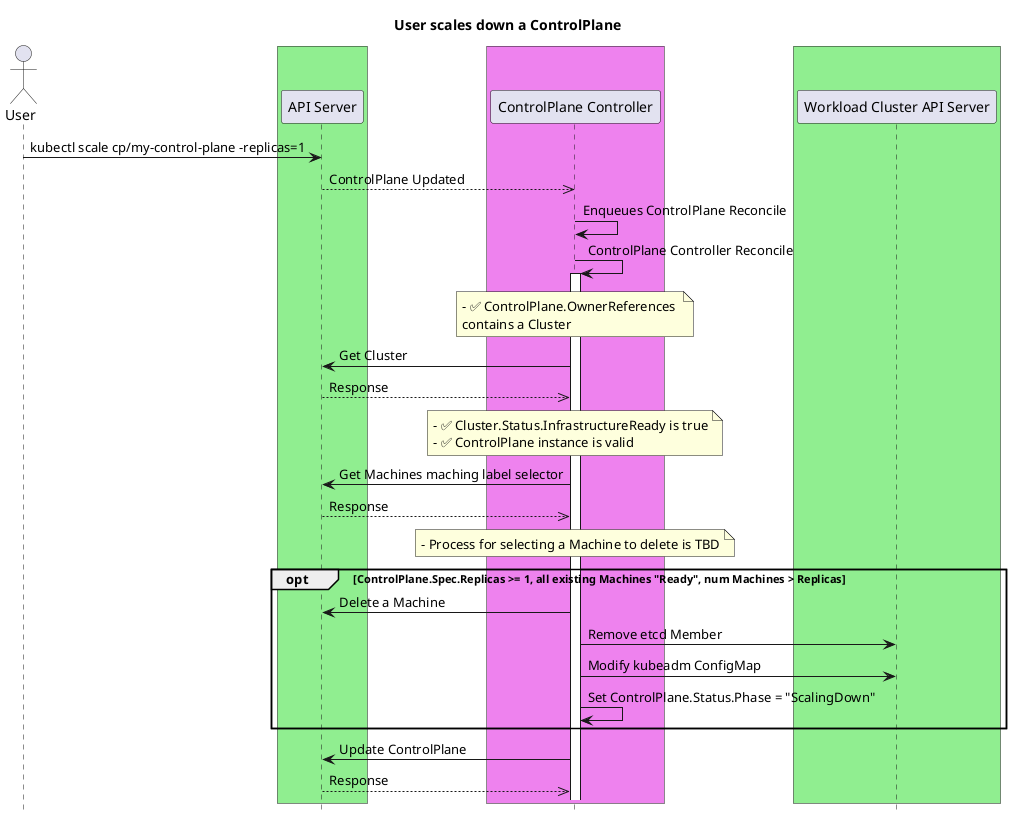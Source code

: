 @startuml
title User scales down a ControlPlane
actor User

' -- GROUPS START ---

box #lightgreen
participant "API Server"
end box

box #violet
participant "ControlPlane Controller"
end box

box #lightgreen
participant "Workload Cluster API Server"
end box

' -- GROUPS END ---

User->"API Server":kubectl scale cp/my-control-plane -replicas=1
"API Server"-->>"ControlPlane Controller": ControlPlane Updated

"ControlPlane Controller"-> "ControlPlane Controller":Enqueues ControlPlane Reconcile

"ControlPlane Controller"-> "ControlPlane Controller":ControlPlane Controller Reconcile
activate "ControlPlane Controller"

note over "ControlPlane Controller": - ✅ ControlPlane.OwnerReferences \ncontains a Cluster

"ControlPlane Controller"->"API Server": Get Cluster
"ControlPlane Controller"<<--"API Server": Response

note over "ControlPlane Controller": - ✅ Cluster.Status.InfrastructureReady is true\n- ✅ ControlPlane instance is valid

"ControlPlane Controller"->"API Server": Get Machines maching label selector
"ControlPlane Controller"<<--"API Server": Response

note over "ControlPlane Controller": - Process for selecting a Machine to delete is TBD

opt ControlPlane.Spec.Replicas >= 1, all existing Machines "Ready", num Machines > Replicas

"ControlPlane Controller"->"API Server": Delete a Machine

"ControlPlane Controller"->"Workload Cluster API Server": Remove etcd Member

"ControlPlane Controller"->"Workload Cluster API Server": Modify kubeadm ConfigMap

"ControlPlane Controller"-> "ControlPlane Controller":Set ControlPlane.Status.Phase = "ScalingDown"

end

"ControlPlane Controller"->"API Server": Update ControlPlane
"ControlPlane Controller"<<--"API Server": Response

hide footbox
@enduml
